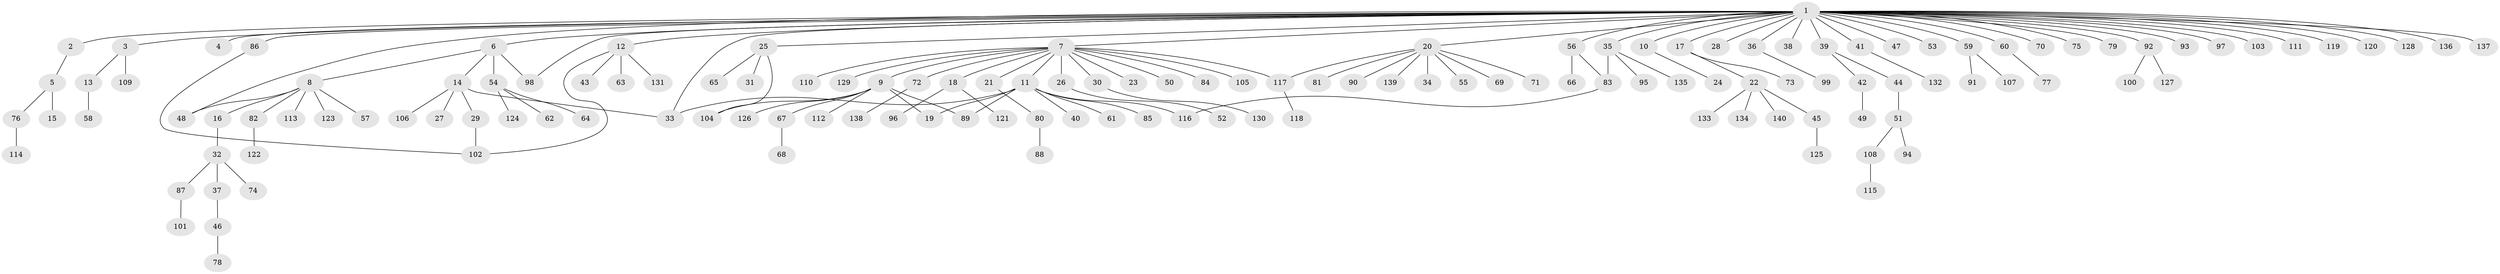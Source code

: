 // Generated by graph-tools (version 1.1) at 2025/11/02/27/25 16:11:15]
// undirected, 140 vertices, 151 edges
graph export_dot {
graph [start="1"]
  node [color=gray90,style=filled];
  1;
  2;
  3;
  4;
  5;
  6;
  7;
  8;
  9;
  10;
  11;
  12;
  13;
  14;
  15;
  16;
  17;
  18;
  19;
  20;
  21;
  22;
  23;
  24;
  25;
  26;
  27;
  28;
  29;
  30;
  31;
  32;
  33;
  34;
  35;
  36;
  37;
  38;
  39;
  40;
  41;
  42;
  43;
  44;
  45;
  46;
  47;
  48;
  49;
  50;
  51;
  52;
  53;
  54;
  55;
  56;
  57;
  58;
  59;
  60;
  61;
  62;
  63;
  64;
  65;
  66;
  67;
  68;
  69;
  70;
  71;
  72;
  73;
  74;
  75;
  76;
  77;
  78;
  79;
  80;
  81;
  82;
  83;
  84;
  85;
  86;
  87;
  88;
  89;
  90;
  91;
  92;
  93;
  94;
  95;
  96;
  97;
  98;
  99;
  100;
  101;
  102;
  103;
  104;
  105;
  106;
  107;
  108;
  109;
  110;
  111;
  112;
  113;
  114;
  115;
  116;
  117;
  118;
  119;
  120;
  121;
  122;
  123;
  124;
  125;
  126;
  127;
  128;
  129;
  130;
  131;
  132;
  133;
  134;
  135;
  136;
  137;
  138;
  139;
  140;
  1 -- 2;
  1 -- 3;
  1 -- 4;
  1 -- 6;
  1 -- 7;
  1 -- 10;
  1 -- 12;
  1 -- 17;
  1 -- 20;
  1 -- 25;
  1 -- 28;
  1 -- 33;
  1 -- 35;
  1 -- 36;
  1 -- 38;
  1 -- 39;
  1 -- 41;
  1 -- 47;
  1 -- 48;
  1 -- 53;
  1 -- 56;
  1 -- 59;
  1 -- 60;
  1 -- 70;
  1 -- 75;
  1 -- 79;
  1 -- 86;
  1 -- 92;
  1 -- 93;
  1 -- 97;
  1 -- 98;
  1 -- 103;
  1 -- 111;
  1 -- 119;
  1 -- 120;
  1 -- 128;
  1 -- 136;
  1 -- 137;
  2 -- 5;
  3 -- 13;
  3 -- 109;
  5 -- 15;
  5 -- 76;
  6 -- 8;
  6 -- 14;
  6 -- 54;
  6 -- 98;
  7 -- 9;
  7 -- 11;
  7 -- 18;
  7 -- 21;
  7 -- 23;
  7 -- 26;
  7 -- 30;
  7 -- 50;
  7 -- 72;
  7 -- 84;
  7 -- 105;
  7 -- 110;
  7 -- 117;
  7 -- 129;
  8 -- 16;
  8 -- 48;
  8 -- 57;
  8 -- 82;
  8 -- 113;
  8 -- 123;
  9 -- 19;
  9 -- 67;
  9 -- 89;
  9 -- 104;
  9 -- 112;
  9 -- 126;
  10 -- 24;
  11 -- 19;
  11 -- 33;
  11 -- 40;
  11 -- 61;
  11 -- 85;
  11 -- 89;
  11 -- 116;
  12 -- 43;
  12 -- 63;
  12 -- 102;
  12 -- 131;
  13 -- 58;
  14 -- 27;
  14 -- 29;
  14 -- 33;
  14 -- 106;
  16 -- 32;
  17 -- 22;
  17 -- 73;
  18 -- 96;
  18 -- 121;
  20 -- 34;
  20 -- 55;
  20 -- 69;
  20 -- 71;
  20 -- 81;
  20 -- 90;
  20 -- 117;
  20 -- 139;
  21 -- 80;
  22 -- 45;
  22 -- 133;
  22 -- 134;
  22 -- 140;
  25 -- 31;
  25 -- 65;
  25 -- 104;
  26 -- 52;
  29 -- 102;
  30 -- 130;
  32 -- 37;
  32 -- 74;
  32 -- 87;
  35 -- 83;
  35 -- 95;
  35 -- 135;
  36 -- 99;
  37 -- 46;
  39 -- 42;
  39 -- 44;
  41 -- 132;
  42 -- 49;
  44 -- 51;
  45 -- 125;
  46 -- 78;
  51 -- 94;
  51 -- 108;
  54 -- 62;
  54 -- 64;
  54 -- 124;
  56 -- 66;
  56 -- 83;
  59 -- 91;
  59 -- 107;
  60 -- 77;
  67 -- 68;
  72 -- 138;
  76 -- 114;
  80 -- 88;
  82 -- 122;
  83 -- 116;
  86 -- 102;
  87 -- 101;
  92 -- 100;
  92 -- 127;
  108 -- 115;
  117 -- 118;
}
